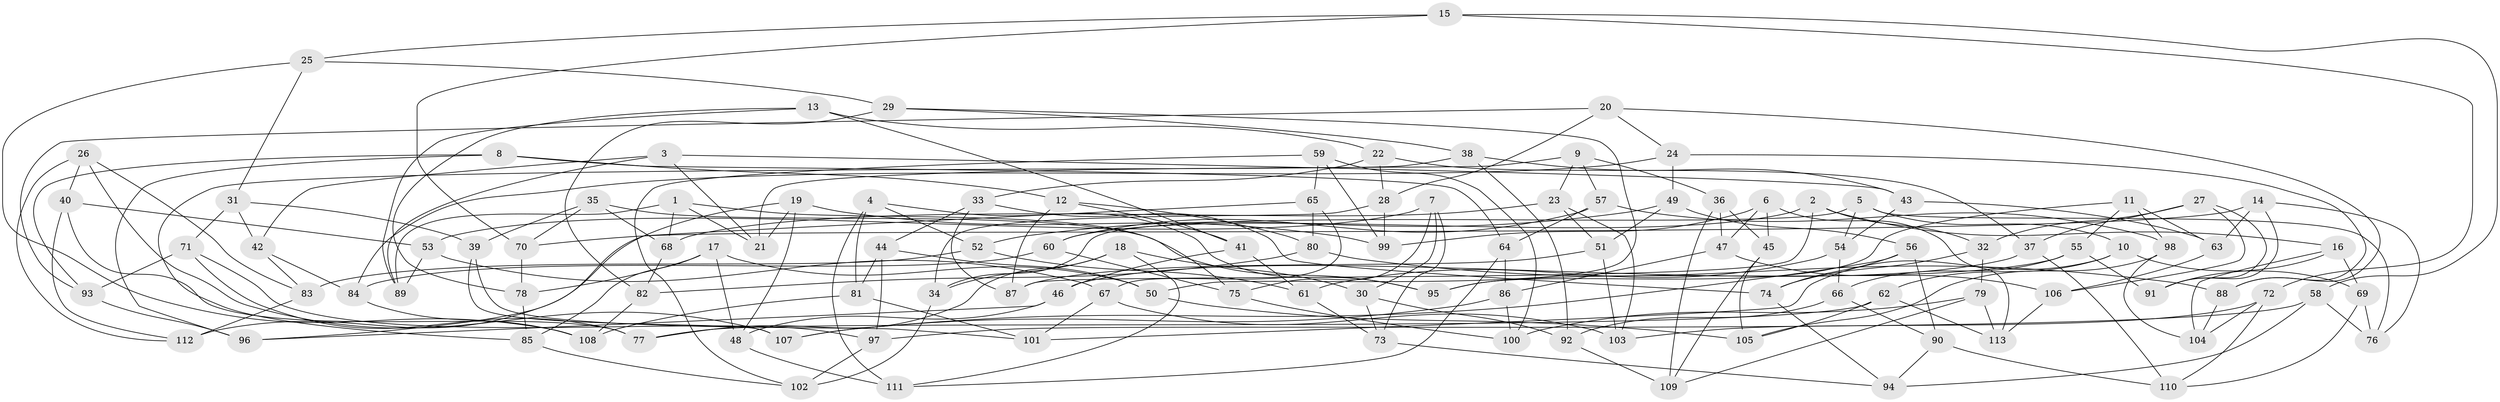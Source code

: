 // Generated by graph-tools (version 1.1) at 2025/37/03/09/25 02:37:51]
// undirected, 113 vertices, 226 edges
graph export_dot {
graph [start="1"]
  node [color=gray90,style=filled];
  1;
  2;
  3;
  4;
  5;
  6;
  7;
  8;
  9;
  10;
  11;
  12;
  13;
  14;
  15;
  16;
  17;
  18;
  19;
  20;
  21;
  22;
  23;
  24;
  25;
  26;
  27;
  28;
  29;
  30;
  31;
  32;
  33;
  34;
  35;
  36;
  37;
  38;
  39;
  40;
  41;
  42;
  43;
  44;
  45;
  46;
  47;
  48;
  49;
  50;
  51;
  52;
  53;
  54;
  55;
  56;
  57;
  58;
  59;
  60;
  61;
  62;
  63;
  64;
  65;
  66;
  67;
  68;
  69;
  70;
  71;
  72;
  73;
  74;
  75;
  76;
  77;
  78;
  79;
  80;
  81;
  82;
  83;
  84;
  85;
  86;
  87;
  88;
  89;
  90;
  91;
  92;
  93;
  94;
  95;
  96;
  97;
  98;
  99;
  100;
  101;
  102;
  103;
  104;
  105;
  106;
  107;
  108;
  109;
  110;
  111;
  112;
  113;
  1 -- 75;
  1 -- 21;
  1 -- 89;
  1 -- 68;
  2 -- 32;
  2 -- 60;
  2 -- 16;
  2 -- 87;
  3 -- 43;
  3 -- 89;
  3 -- 21;
  3 -- 42;
  4 -- 95;
  4 -- 81;
  4 -- 52;
  4 -- 111;
  5 -- 34;
  5 -- 10;
  5 -- 76;
  5 -- 54;
  6 -- 45;
  6 -- 99;
  6 -- 47;
  6 -- 113;
  7 -- 75;
  7 -- 53;
  7 -- 73;
  7 -- 30;
  8 -- 12;
  8 -- 93;
  8 -- 96;
  8 -- 64;
  9 -- 23;
  9 -- 57;
  9 -- 21;
  9 -- 36;
  10 -- 62;
  10 -- 69;
  10 -- 101;
  11 -- 63;
  11 -- 95;
  11 -- 55;
  11 -- 98;
  12 -- 41;
  12 -- 87;
  12 -- 80;
  13 -- 41;
  13 -- 78;
  13 -- 22;
  13 -- 89;
  14 -- 70;
  14 -- 91;
  14 -- 63;
  14 -- 76;
  15 -- 70;
  15 -- 58;
  15 -- 72;
  15 -- 25;
  16 -- 91;
  16 -- 69;
  16 -- 104;
  17 -- 85;
  17 -- 50;
  17 -- 48;
  17 -- 78;
  18 -- 34;
  18 -- 77;
  18 -- 30;
  18 -- 111;
  19 -- 48;
  19 -- 99;
  19 -- 21;
  19 -- 96;
  20 -- 93;
  20 -- 88;
  20 -- 24;
  20 -- 28;
  22 -- 37;
  22 -- 28;
  22 -- 33;
  23 -- 51;
  23 -- 68;
  23 -- 103;
  24 -- 84;
  24 -- 88;
  24 -- 49;
  25 -- 29;
  25 -- 31;
  25 -- 108;
  26 -- 107;
  26 -- 83;
  26 -- 40;
  26 -- 112;
  27 -- 106;
  27 -- 91;
  27 -- 32;
  27 -- 37;
  28 -- 99;
  28 -- 34;
  29 -- 38;
  29 -- 50;
  29 -- 82;
  30 -- 92;
  30 -- 73;
  31 -- 42;
  31 -- 39;
  31 -- 71;
  32 -- 74;
  32 -- 79;
  33 -- 87;
  33 -- 44;
  33 -- 74;
  34 -- 102;
  35 -- 68;
  35 -- 95;
  35 -- 39;
  35 -- 70;
  36 -- 47;
  36 -- 45;
  36 -- 109;
  37 -- 46;
  37 -- 110;
  38 -- 92;
  38 -- 43;
  38 -- 85;
  39 -- 101;
  39 -- 107;
  40 -- 53;
  40 -- 77;
  40 -- 112;
  41 -- 61;
  41 -- 46;
  42 -- 84;
  42 -- 83;
  43 -- 63;
  43 -- 54;
  44 -- 50;
  44 -- 97;
  44 -- 81;
  45 -- 105;
  45 -- 109;
  46 -- 48;
  46 -- 96;
  47 -- 106;
  47 -- 86;
  48 -- 111;
  49 -- 56;
  49 -- 51;
  49 -- 52;
  50 -- 105;
  51 -- 87;
  51 -- 103;
  52 -- 61;
  52 -- 83;
  53 -- 67;
  53 -- 89;
  54 -- 66;
  54 -- 61;
  55 -- 66;
  55 -- 95;
  55 -- 91;
  56 -- 107;
  56 -- 90;
  56 -- 74;
  57 -- 64;
  57 -- 98;
  57 -- 60;
  58 -- 76;
  58 -- 94;
  58 -- 97;
  59 -- 102;
  59 -- 65;
  59 -- 100;
  59 -- 99;
  60 -- 75;
  60 -- 84;
  61 -- 73;
  62 -- 113;
  62 -- 77;
  62 -- 105;
  63 -- 106;
  64 -- 111;
  64 -- 86;
  65 -- 67;
  65 -- 80;
  65 -- 112;
  66 -- 90;
  66 -- 92;
  67 -- 101;
  67 -- 103;
  68 -- 82;
  69 -- 76;
  69 -- 110;
  70 -- 78;
  71 -- 77;
  71 -- 93;
  71 -- 97;
  72 -- 103;
  72 -- 104;
  72 -- 110;
  73 -- 94;
  74 -- 94;
  75 -- 100;
  78 -- 85;
  79 -- 113;
  79 -- 100;
  79 -- 109;
  80 -- 82;
  80 -- 88;
  81 -- 108;
  81 -- 101;
  82 -- 108;
  83 -- 112;
  84 -- 108;
  85 -- 102;
  86 -- 100;
  86 -- 107;
  88 -- 104;
  90 -- 94;
  90 -- 110;
  92 -- 109;
  93 -- 96;
  97 -- 102;
  98 -- 105;
  98 -- 104;
  106 -- 113;
}
